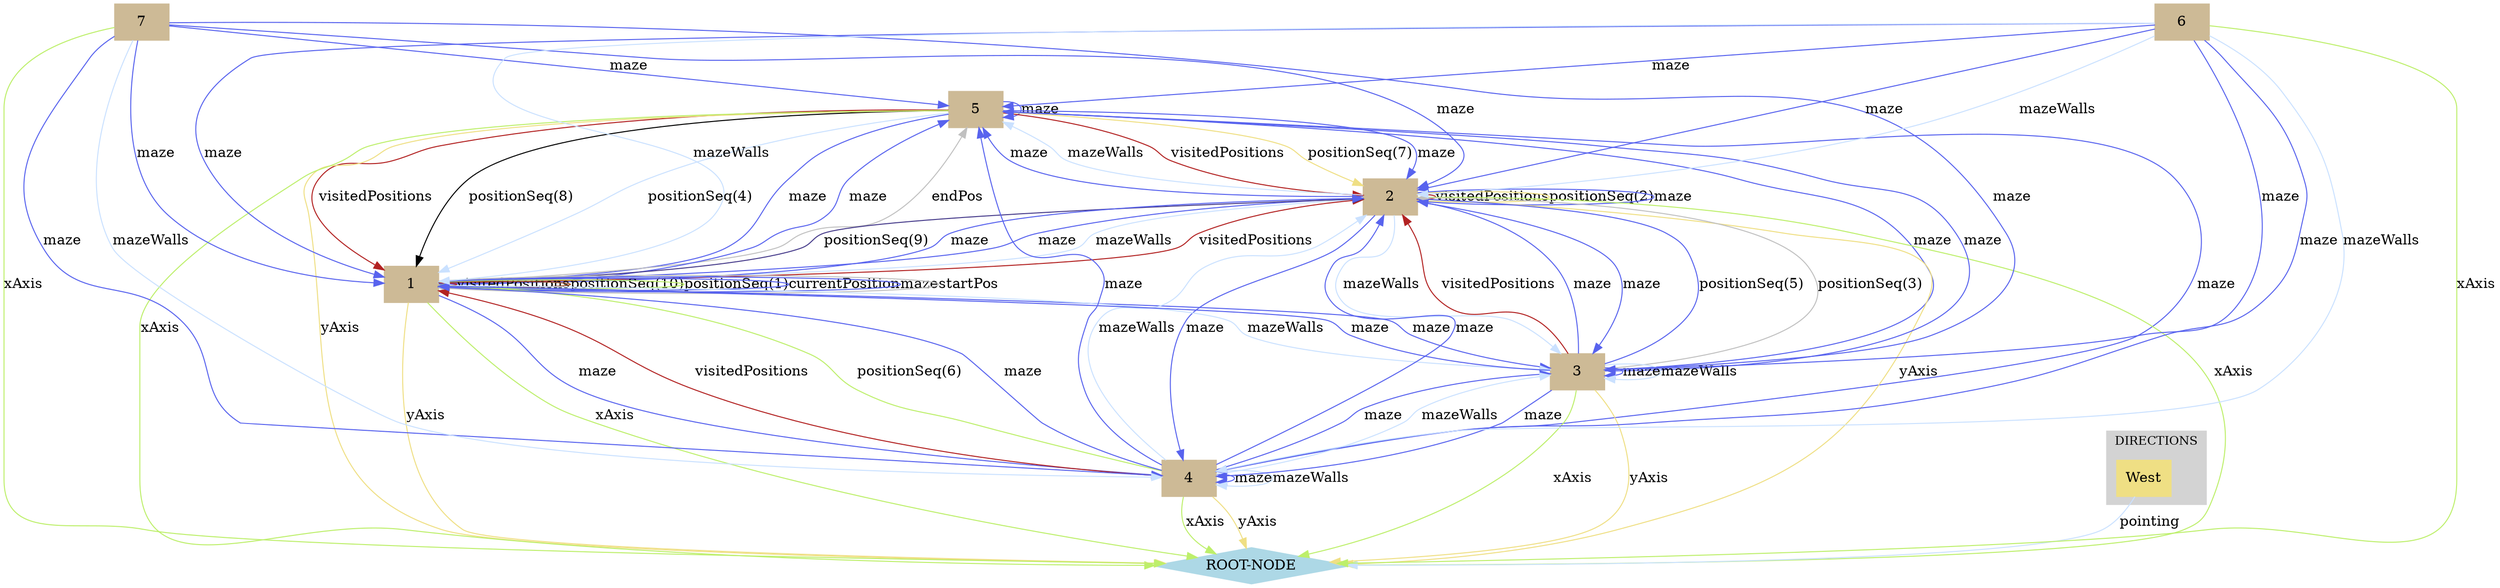 digraph state {
 graph [fontsize=12]
rankdir=TB;
"5" -> "2" [label = "visitedPositions", color = "firebrick"];
"5" -> "1" [label = "visitedPositions", color = "firebrick"];
"4" -> "1" [label = "visitedPositions", color = "firebrick"];
"3" -> "2" [label = "visitedPositions", color = "firebrick"];
"2" -> "2" [label = "visitedPositions", color = "firebrick"];
"1" -> "2" [label = "visitedPositions", color = "firebrick"];
"1" -> "1" [label = "visitedPositions", color = "firebrick"];
"1" -> "1" [label = "positionSeq(10)", color = "sienna"];
"1" -> "2" [label = "positionSeq(9)", color = "SlateBlue4"];
"5" -> "1" [label = "positionSeq(8)", color = "black"];
"5" -> "2" [label = "positionSeq(7)", color = "#efdf84"];
"4" -> "1" [label = "positionSeq(6)", color = "#bdef6b"];
"3" -> "2" [label = "positionSeq(5)", color = "#5863ee"];
"5" -> "1" [label = "positionSeq(4)", color = "LightSteelBlue1"];
"3" -> "2" [label = "positionSeq(3)", color = "gray"];
"2" -> "2" [label = "positionSeq(2)", color = "#efdf84"];
"1" -> "1" [label = "positionSeq(1)", color = "#bdef6b"];
"1" -> "1" [label = "currentPosition", color = "#5863ee"];
"West" -> "ROOT-NODE" [label = "pointing", color = "LightSteelBlue1"];
"1" -> "5" [label = "endPos", color = "gray"];
"5" -> "ROOT-NODE" [label = "yAxis", color = "#efdf84"];
"4" -> "ROOT-NODE" [label = "yAxis", color = "#efdf84"];
"3" -> "ROOT-NODE" [label = "yAxis", color = "#efdf84"];
"2" -> "ROOT-NODE" [label = "yAxis", color = "#efdf84"];
"1" -> "ROOT-NODE" [label = "yAxis", color = "#efdf84"];
"7" -> "ROOT-NODE" [label = "xAxis", color = "#bdef6b"];
"6" -> "ROOT-NODE" [label = "xAxis", color = "#bdef6b"];
"5" -> "ROOT-NODE" [label = "xAxis", color = "#bdef6b"];
"4" -> "ROOT-NODE" [label = "xAxis", color = "#bdef6b"];
"3" -> "ROOT-NODE" [label = "xAxis", color = "#bdef6b"];
"2" -> "ROOT-NODE" [label = "xAxis", color = "#bdef6b"];
"1" -> "ROOT-NODE" [label = "xAxis", color = "#bdef6b"];
"7" -> "5" [label = "maze", color = "#5863ee"];
"7" -> "4" [label = "maze", color = "#5863ee"];
"7" -> "3" [label = "maze", color = "#5863ee"];
"7" -> "2" [label = "maze", color = "#5863ee"];
"7" -> "1" [label = "maze", color = "#5863ee"];
"6" -> "5" [label = "maze", color = "#5863ee"];
"6" -> "4" [label = "maze", color = "#5863ee"];
"6" -> "3" [label = "maze", color = "#5863ee"];
"6" -> "2" [label = "maze", color = "#5863ee"];
"6" -> "1" [label = "maze", color = "#5863ee"];
"5" -> "5" [label = "maze", color = "#5863ee"];
"5" -> "4" [label = "maze", color = "#5863ee"];
"5" -> "3" [label = "maze", color = "#5863ee"];
"5" -> "2" [label = "maze", color = "#5863ee"];
"5" -> "1" [label = "maze", color = "#5863ee"];
"4" -> "5" [label = "maze", color = "#5863ee"];
"4" -> "4" [label = "maze", color = "#5863ee"];
"4" -> "3" [label = "maze", color = "#5863ee"];
"4" -> "2" [label = "maze", color = "#5863ee"];
"4" -> "1" [label = "maze", color = "#5863ee"];
"3" -> "5" [label = "maze", color = "#5863ee"];
"3" -> "4" [label = "maze", color = "#5863ee"];
"3" -> "3" [label = "maze", color = "#5863ee"];
"3" -> "2" [label = "maze", color = "#5863ee"];
"3" -> "1" [label = "maze", color = "#5863ee"];
"2" -> "5" [label = "maze", color = "#5863ee"];
"2" -> "4" [label = "maze", color = "#5863ee"];
"2" -> "3" [label = "maze", color = "#5863ee"];
"2" -> "2" [label = "maze", color = "#5863ee"];
"2" -> "1" [label = "maze", color = "#5863ee"];
"1" -> "5" [label = "maze", color = "#5863ee"];
"1" -> "4" [label = "maze", color = "#5863ee"];
"1" -> "3" [label = "maze", color = "#5863ee"];
"1" -> "2" [label = "maze", color = "#5863ee"];
"1" -> "1" [label = "maze", color = "#5863ee"];
"7" -> "4" [label = "mazeWalls", color = "LightSteelBlue1"];
"6" -> "4" [label = "mazeWalls", color = "LightSteelBlue1"];
"6" -> "2" [label = "mazeWalls", color = "LightSteelBlue1"];
"6" -> "1" [label = "mazeWalls", color = "LightSteelBlue1"];
"4" -> "4" [label = "mazeWalls", color = "LightSteelBlue1"];
"4" -> "3" [label = "mazeWalls", color = "LightSteelBlue1"];
"4" -> "2" [label = "mazeWalls", color = "LightSteelBlue1"];
"3" -> "3" [label = "mazeWalls", color = "LightSteelBlue1"];
"2" -> "5" [label = "mazeWalls", color = "LightSteelBlue1"];
"2" -> "3" [label = "mazeWalls", color = "LightSteelBlue1"];
"2" -> "1" [label = "mazeWalls", color = "LightSteelBlue1"];
"1" -> "3" [label = "mazeWalls", color = "LightSteelBlue1"];
"1" -> "1" [label = "startPos", color = "gray"];
"5" [color = "wheat3", style = "filled, solid", shape = "box"]
"2" [color = "wheat3", style = "filled, solid", shape = "box"]
"1" [color = "wheat3", style = "filled, solid", shape = "box"]
"4" [color = "wheat3", style = "filled, solid", shape = "box"]
"3" [color = "wheat3", style = "filled, solid", shape = "box"]
"West" [color = "#efdf84", style = "filled, solid", shape = "box"]
"ROOT-NODE" [color = "lightblue", style = "filled, solid", shape = "diamond"]
"7" [color = "wheat3", style = "filled, solid", shape = "box"]
"6" [color = "wheat3", style = "filled, solid", shape = "box"]
subgraph "cluster_DIRECTIONS" {node [style=filled,color=white]; label="DIRECTIONS"; style=filled;color=lightgrey; West; }
subgraph "cluster_RESPONSE" {node [style=filled,color=white]; label="RESPONSE"; style=filled;color=lightgrey; }
}